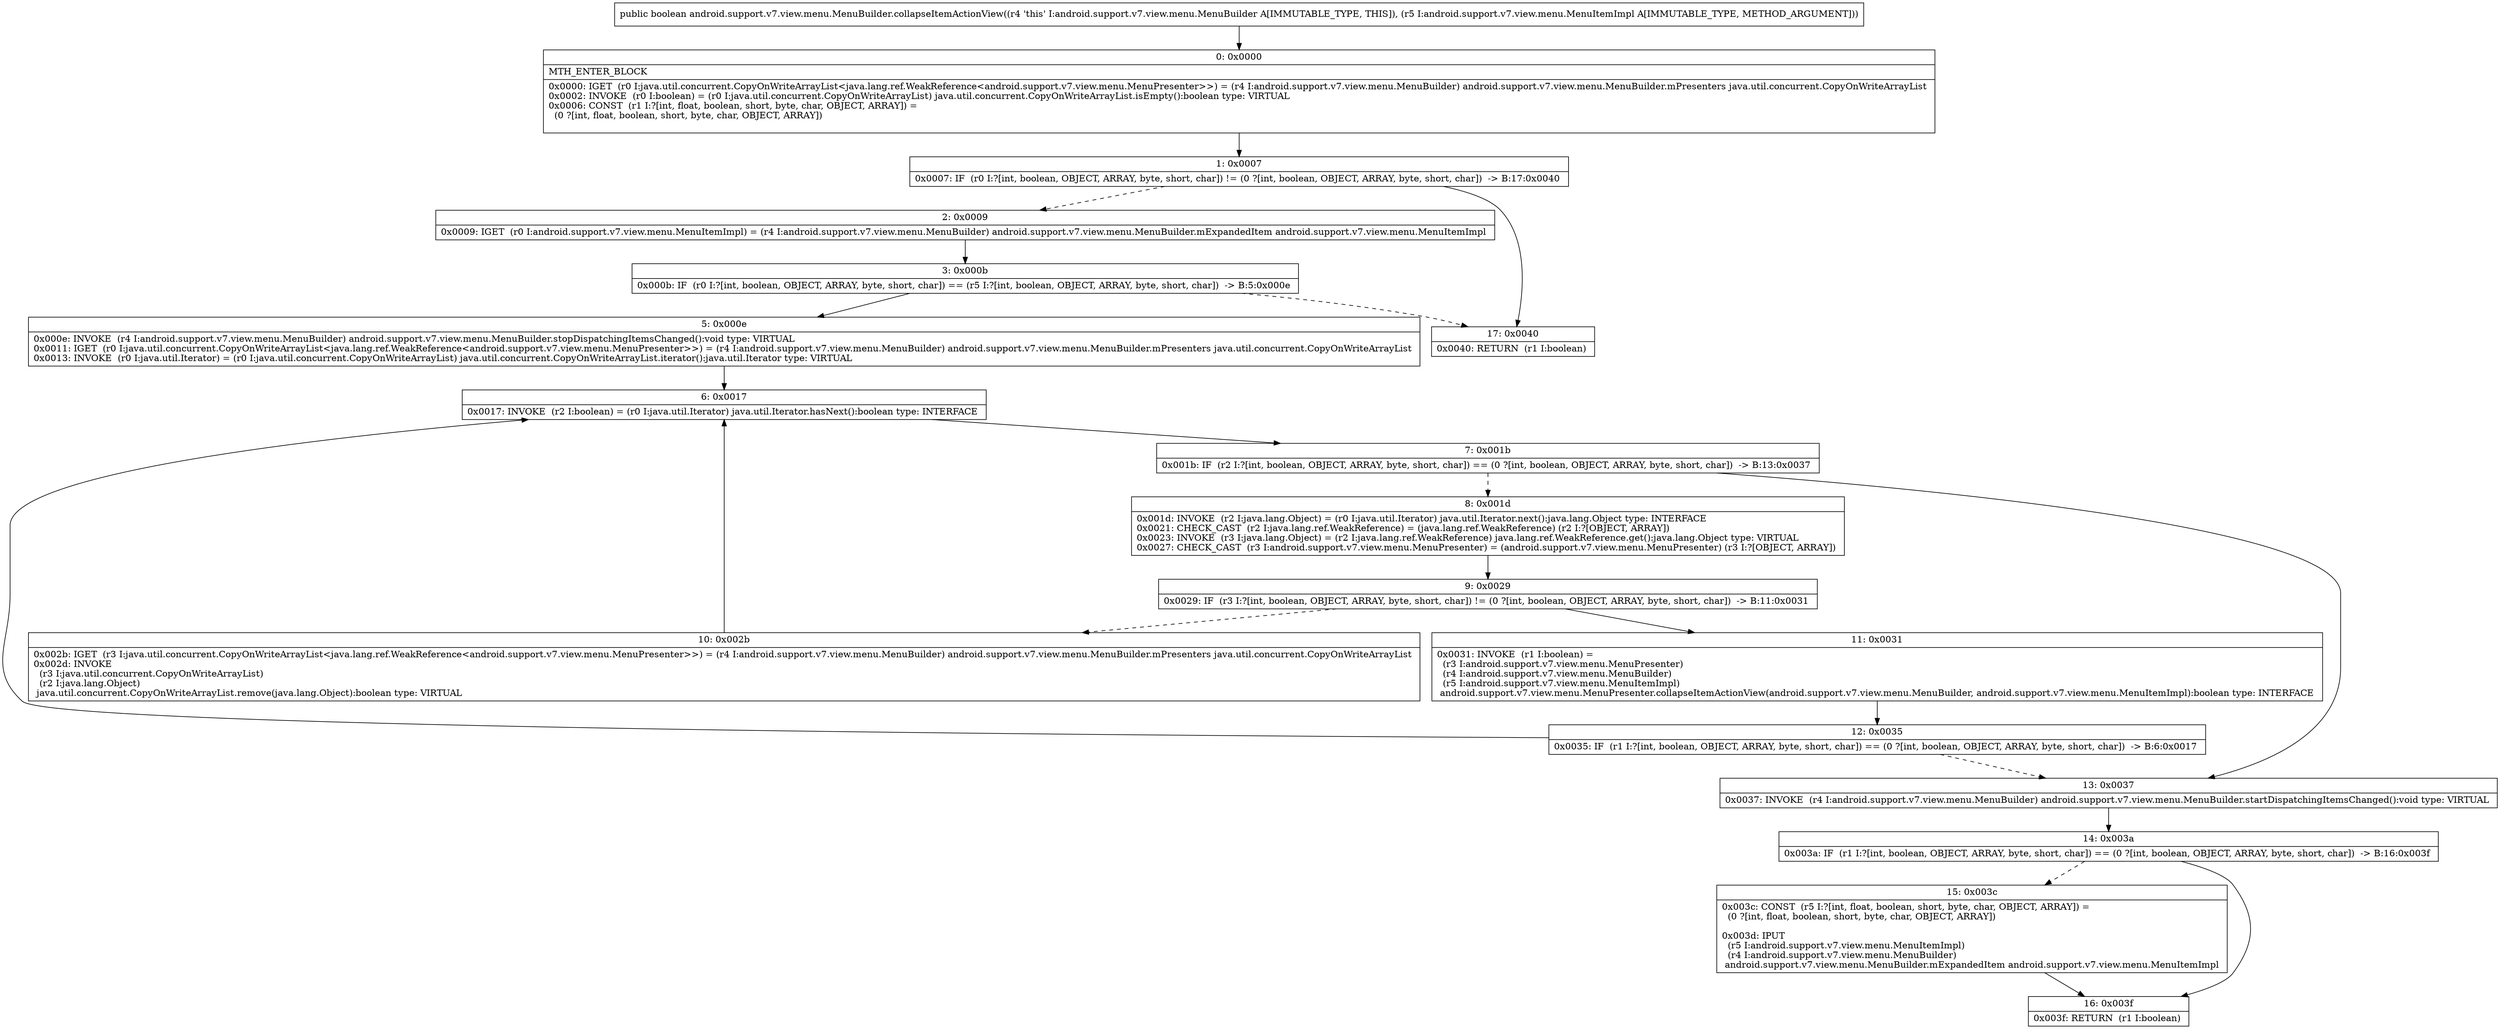 digraph "CFG forandroid.support.v7.view.menu.MenuBuilder.collapseItemActionView(Landroid\/support\/v7\/view\/menu\/MenuItemImpl;)Z" {
Node_0 [shape=record,label="{0\:\ 0x0000|MTH_ENTER_BLOCK\l|0x0000: IGET  (r0 I:java.util.concurrent.CopyOnWriteArrayList\<java.lang.ref.WeakReference\<android.support.v7.view.menu.MenuPresenter\>\>) = (r4 I:android.support.v7.view.menu.MenuBuilder) android.support.v7.view.menu.MenuBuilder.mPresenters java.util.concurrent.CopyOnWriteArrayList \l0x0002: INVOKE  (r0 I:boolean) = (r0 I:java.util.concurrent.CopyOnWriteArrayList) java.util.concurrent.CopyOnWriteArrayList.isEmpty():boolean type: VIRTUAL \l0x0006: CONST  (r1 I:?[int, float, boolean, short, byte, char, OBJECT, ARRAY]) = \l  (0 ?[int, float, boolean, short, byte, char, OBJECT, ARRAY])\l \l}"];
Node_1 [shape=record,label="{1\:\ 0x0007|0x0007: IF  (r0 I:?[int, boolean, OBJECT, ARRAY, byte, short, char]) != (0 ?[int, boolean, OBJECT, ARRAY, byte, short, char])  \-\> B:17:0x0040 \l}"];
Node_2 [shape=record,label="{2\:\ 0x0009|0x0009: IGET  (r0 I:android.support.v7.view.menu.MenuItemImpl) = (r4 I:android.support.v7.view.menu.MenuBuilder) android.support.v7.view.menu.MenuBuilder.mExpandedItem android.support.v7.view.menu.MenuItemImpl \l}"];
Node_3 [shape=record,label="{3\:\ 0x000b|0x000b: IF  (r0 I:?[int, boolean, OBJECT, ARRAY, byte, short, char]) == (r5 I:?[int, boolean, OBJECT, ARRAY, byte, short, char])  \-\> B:5:0x000e \l}"];
Node_5 [shape=record,label="{5\:\ 0x000e|0x000e: INVOKE  (r4 I:android.support.v7.view.menu.MenuBuilder) android.support.v7.view.menu.MenuBuilder.stopDispatchingItemsChanged():void type: VIRTUAL \l0x0011: IGET  (r0 I:java.util.concurrent.CopyOnWriteArrayList\<java.lang.ref.WeakReference\<android.support.v7.view.menu.MenuPresenter\>\>) = (r4 I:android.support.v7.view.menu.MenuBuilder) android.support.v7.view.menu.MenuBuilder.mPresenters java.util.concurrent.CopyOnWriteArrayList \l0x0013: INVOKE  (r0 I:java.util.Iterator) = (r0 I:java.util.concurrent.CopyOnWriteArrayList) java.util.concurrent.CopyOnWriteArrayList.iterator():java.util.Iterator type: VIRTUAL \l}"];
Node_6 [shape=record,label="{6\:\ 0x0017|0x0017: INVOKE  (r2 I:boolean) = (r0 I:java.util.Iterator) java.util.Iterator.hasNext():boolean type: INTERFACE \l}"];
Node_7 [shape=record,label="{7\:\ 0x001b|0x001b: IF  (r2 I:?[int, boolean, OBJECT, ARRAY, byte, short, char]) == (0 ?[int, boolean, OBJECT, ARRAY, byte, short, char])  \-\> B:13:0x0037 \l}"];
Node_8 [shape=record,label="{8\:\ 0x001d|0x001d: INVOKE  (r2 I:java.lang.Object) = (r0 I:java.util.Iterator) java.util.Iterator.next():java.lang.Object type: INTERFACE \l0x0021: CHECK_CAST  (r2 I:java.lang.ref.WeakReference) = (java.lang.ref.WeakReference) (r2 I:?[OBJECT, ARRAY]) \l0x0023: INVOKE  (r3 I:java.lang.Object) = (r2 I:java.lang.ref.WeakReference) java.lang.ref.WeakReference.get():java.lang.Object type: VIRTUAL \l0x0027: CHECK_CAST  (r3 I:android.support.v7.view.menu.MenuPresenter) = (android.support.v7.view.menu.MenuPresenter) (r3 I:?[OBJECT, ARRAY]) \l}"];
Node_9 [shape=record,label="{9\:\ 0x0029|0x0029: IF  (r3 I:?[int, boolean, OBJECT, ARRAY, byte, short, char]) != (0 ?[int, boolean, OBJECT, ARRAY, byte, short, char])  \-\> B:11:0x0031 \l}"];
Node_10 [shape=record,label="{10\:\ 0x002b|0x002b: IGET  (r3 I:java.util.concurrent.CopyOnWriteArrayList\<java.lang.ref.WeakReference\<android.support.v7.view.menu.MenuPresenter\>\>) = (r4 I:android.support.v7.view.menu.MenuBuilder) android.support.v7.view.menu.MenuBuilder.mPresenters java.util.concurrent.CopyOnWriteArrayList \l0x002d: INVOKE  \l  (r3 I:java.util.concurrent.CopyOnWriteArrayList)\l  (r2 I:java.lang.Object)\l java.util.concurrent.CopyOnWriteArrayList.remove(java.lang.Object):boolean type: VIRTUAL \l}"];
Node_11 [shape=record,label="{11\:\ 0x0031|0x0031: INVOKE  (r1 I:boolean) = \l  (r3 I:android.support.v7.view.menu.MenuPresenter)\l  (r4 I:android.support.v7.view.menu.MenuBuilder)\l  (r5 I:android.support.v7.view.menu.MenuItemImpl)\l android.support.v7.view.menu.MenuPresenter.collapseItemActionView(android.support.v7.view.menu.MenuBuilder, android.support.v7.view.menu.MenuItemImpl):boolean type: INTERFACE \l}"];
Node_12 [shape=record,label="{12\:\ 0x0035|0x0035: IF  (r1 I:?[int, boolean, OBJECT, ARRAY, byte, short, char]) == (0 ?[int, boolean, OBJECT, ARRAY, byte, short, char])  \-\> B:6:0x0017 \l}"];
Node_13 [shape=record,label="{13\:\ 0x0037|0x0037: INVOKE  (r4 I:android.support.v7.view.menu.MenuBuilder) android.support.v7.view.menu.MenuBuilder.startDispatchingItemsChanged():void type: VIRTUAL \l}"];
Node_14 [shape=record,label="{14\:\ 0x003a|0x003a: IF  (r1 I:?[int, boolean, OBJECT, ARRAY, byte, short, char]) == (0 ?[int, boolean, OBJECT, ARRAY, byte, short, char])  \-\> B:16:0x003f \l}"];
Node_15 [shape=record,label="{15\:\ 0x003c|0x003c: CONST  (r5 I:?[int, float, boolean, short, byte, char, OBJECT, ARRAY]) = \l  (0 ?[int, float, boolean, short, byte, char, OBJECT, ARRAY])\l \l0x003d: IPUT  \l  (r5 I:android.support.v7.view.menu.MenuItemImpl)\l  (r4 I:android.support.v7.view.menu.MenuBuilder)\l android.support.v7.view.menu.MenuBuilder.mExpandedItem android.support.v7.view.menu.MenuItemImpl \l}"];
Node_16 [shape=record,label="{16\:\ 0x003f|0x003f: RETURN  (r1 I:boolean) \l}"];
Node_17 [shape=record,label="{17\:\ 0x0040|0x0040: RETURN  (r1 I:boolean) \l}"];
MethodNode[shape=record,label="{public boolean android.support.v7.view.menu.MenuBuilder.collapseItemActionView((r4 'this' I:android.support.v7.view.menu.MenuBuilder A[IMMUTABLE_TYPE, THIS]), (r5 I:android.support.v7.view.menu.MenuItemImpl A[IMMUTABLE_TYPE, METHOD_ARGUMENT])) }"];
MethodNode -> Node_0;
Node_0 -> Node_1;
Node_1 -> Node_2[style=dashed];
Node_1 -> Node_17;
Node_2 -> Node_3;
Node_3 -> Node_5;
Node_3 -> Node_17[style=dashed];
Node_5 -> Node_6;
Node_6 -> Node_7;
Node_7 -> Node_8[style=dashed];
Node_7 -> Node_13;
Node_8 -> Node_9;
Node_9 -> Node_10[style=dashed];
Node_9 -> Node_11;
Node_10 -> Node_6;
Node_11 -> Node_12;
Node_12 -> Node_6;
Node_12 -> Node_13[style=dashed];
Node_13 -> Node_14;
Node_14 -> Node_15[style=dashed];
Node_14 -> Node_16;
Node_15 -> Node_16;
}

